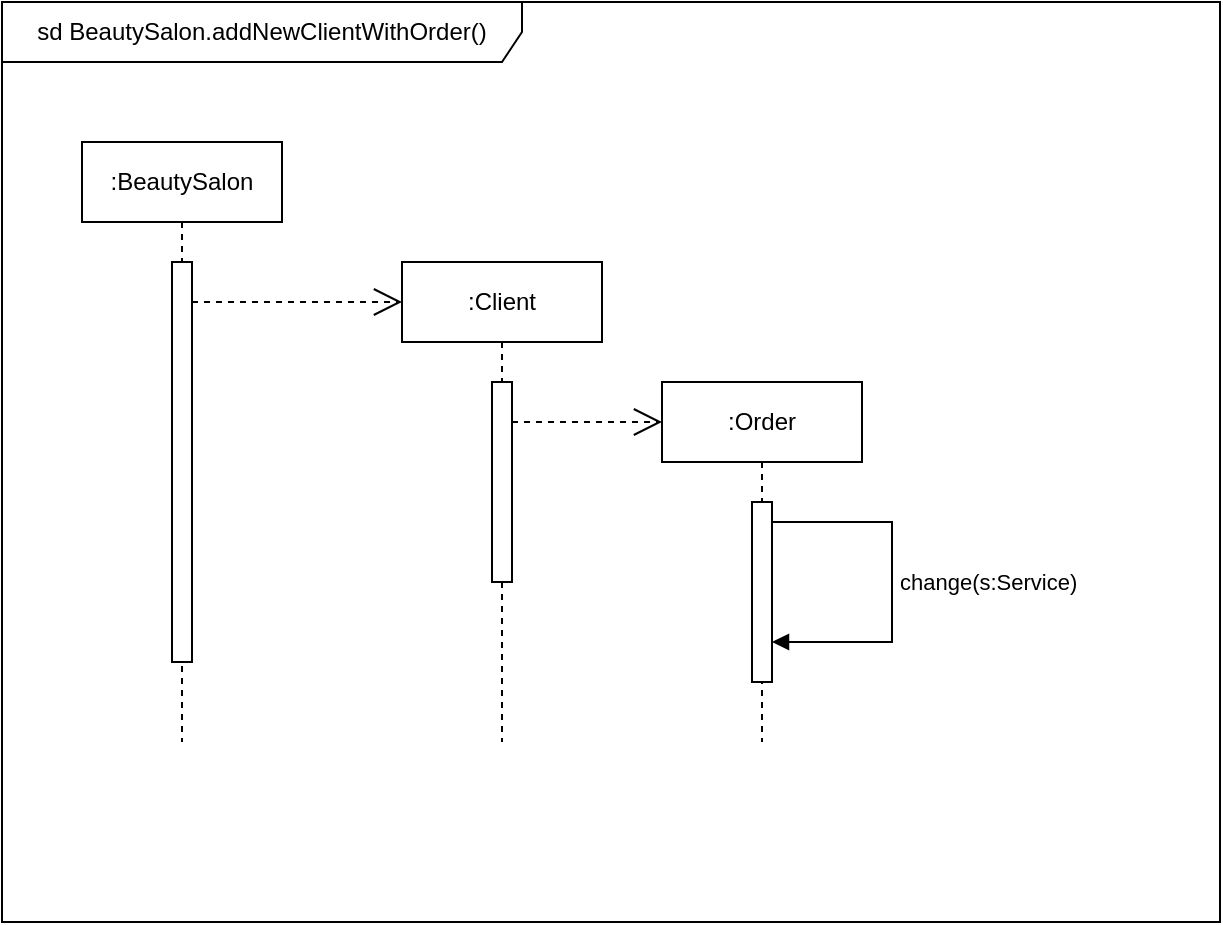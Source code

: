 <mxfile version="22.0.7" type="github">
  <diagram name="Страница — 1" id="T8kGE10amlnnFg_iXfAe">
    <mxGraphModel dx="298" dy="202" grid="1" gridSize="10" guides="1" tooltips="1" connect="1" arrows="1" fold="1" page="1" pageScale="1" pageWidth="827" pageHeight="1169" math="0" shadow="0">
      <root>
        <mxCell id="0" />
        <mxCell id="1" parent="0" />
        <mxCell id="DDndBa3pNJd_T9fPR2jt-14" value="sd BeautySalon.&lt;span style=&quot;border-color: var(--border-color); text-align: left;&quot;&gt;addNewClientWithOrder&lt;/span&gt;()" style="shape=umlFrame;whiteSpace=wrap;html=1;pointerEvents=0;width=260;height=30;" vertex="1" parent="1">
          <mxGeometry x="40" y="10" width="609" height="460" as="geometry" />
        </mxCell>
        <mxCell id="DDndBa3pNJd_T9fPR2jt-15" value=":BeautySalon" style="shape=umlLifeline;perimeter=lifelinePerimeter;whiteSpace=wrap;html=1;container=1;dropTarget=0;collapsible=0;recursiveResize=0;outlineConnect=0;portConstraint=eastwest;newEdgeStyle={&quot;curved&quot;:0,&quot;rounded&quot;:0};" vertex="1" parent="1">
          <mxGeometry x="80" y="80" width="100" height="300" as="geometry" />
        </mxCell>
        <mxCell id="DDndBa3pNJd_T9fPR2jt-18" value="" style="html=1;points=[[0,0,0,0,5],[0,1,0,0,-5],[1,0,0,0,5],[1,1,0,0,-5]];perimeter=orthogonalPerimeter;outlineConnect=0;targetShapes=umlLifeline;portConstraint=eastwest;newEdgeStyle={&quot;curved&quot;:0,&quot;rounded&quot;:0};" vertex="1" parent="DDndBa3pNJd_T9fPR2jt-15">
          <mxGeometry x="45" y="60" width="10" height="200" as="geometry" />
        </mxCell>
        <mxCell id="DDndBa3pNJd_T9fPR2jt-17" value=":Order" style="shape=umlLifeline;perimeter=lifelinePerimeter;whiteSpace=wrap;html=1;container=1;dropTarget=0;collapsible=0;recursiveResize=0;outlineConnect=0;portConstraint=eastwest;newEdgeStyle={&quot;curved&quot;:0,&quot;rounded&quot;:0};" vertex="1" parent="1">
          <mxGeometry x="370" y="200" width="100" height="180" as="geometry" />
        </mxCell>
        <mxCell id="DDndBa3pNJd_T9fPR2jt-30" value="" style="html=1;points=[[0,0,0,0,5],[0,1,0,0,-5],[1,0,0,0,5],[1,1,0,0,-5]];perimeter=orthogonalPerimeter;outlineConnect=0;targetShapes=umlLifeline;portConstraint=eastwest;newEdgeStyle={&quot;curved&quot;:0,&quot;rounded&quot;:0};" vertex="1" parent="DDndBa3pNJd_T9fPR2jt-17">
          <mxGeometry x="45" y="60" width="10" height="90" as="geometry" />
        </mxCell>
        <mxCell id="DDndBa3pNJd_T9fPR2jt-25" value="" style="endArrow=open;endSize=12;dashed=1;html=1;rounded=0;" edge="1" parent="1">
          <mxGeometry x="-0.043" y="10" width="160" relative="1" as="geometry">
            <mxPoint x="135" y="160" as="sourcePoint" />
            <mxPoint x="240" y="160" as="targetPoint" />
            <mxPoint as="offset" />
          </mxGeometry>
        </mxCell>
        <mxCell id="DDndBa3pNJd_T9fPR2jt-26" value=":Client" style="shape=umlLifeline;perimeter=lifelinePerimeter;whiteSpace=wrap;html=1;container=1;dropTarget=0;collapsible=0;recursiveResize=0;outlineConnect=0;portConstraint=eastwest;newEdgeStyle={&quot;curved&quot;:0,&quot;rounded&quot;:0};" vertex="1" parent="1">
          <mxGeometry x="240" y="140" width="100" height="240" as="geometry" />
        </mxCell>
        <mxCell id="DDndBa3pNJd_T9fPR2jt-27" value="" style="html=1;points=[[0,0,0,0,5],[0,1,0,0,-5],[1,0,0,0,5],[1,1,0,0,-5]];perimeter=orthogonalPerimeter;outlineConnect=0;targetShapes=umlLifeline;portConstraint=eastwest;newEdgeStyle={&quot;curved&quot;:0,&quot;rounded&quot;:0};" vertex="1" parent="DDndBa3pNJd_T9fPR2jt-26">
          <mxGeometry x="45" y="60" width="10" height="100" as="geometry" />
        </mxCell>
        <mxCell id="DDndBa3pNJd_T9fPR2jt-29" value="" style="endArrow=open;endSize=12;dashed=1;html=1;rounded=0;" edge="1" parent="1" source="DDndBa3pNJd_T9fPR2jt-27">
          <mxGeometry x="-0.043" y="10" width="160" relative="1" as="geometry">
            <mxPoint x="310" y="220" as="sourcePoint" />
            <mxPoint x="370" y="220" as="targetPoint" />
            <mxPoint as="offset" />
          </mxGeometry>
        </mxCell>
        <mxCell id="DDndBa3pNJd_T9fPR2jt-35" value="change(s:Service)" style="html=1;align=left;spacingLeft=2;endArrow=block;rounded=0;edgeStyle=orthogonalEdgeStyle;curved=0;rounded=0;" edge="1" target="DDndBa3pNJd_T9fPR2jt-30" parent="1">
          <mxGeometry relative="1" as="geometry">
            <mxPoint x="425" y="270" as="sourcePoint" />
            <Array as="points">
              <mxPoint x="485" y="270" />
              <mxPoint x="485" y="330" />
            </Array>
            <mxPoint x="430" y="320" as="targetPoint" />
          </mxGeometry>
        </mxCell>
      </root>
    </mxGraphModel>
  </diagram>
</mxfile>
